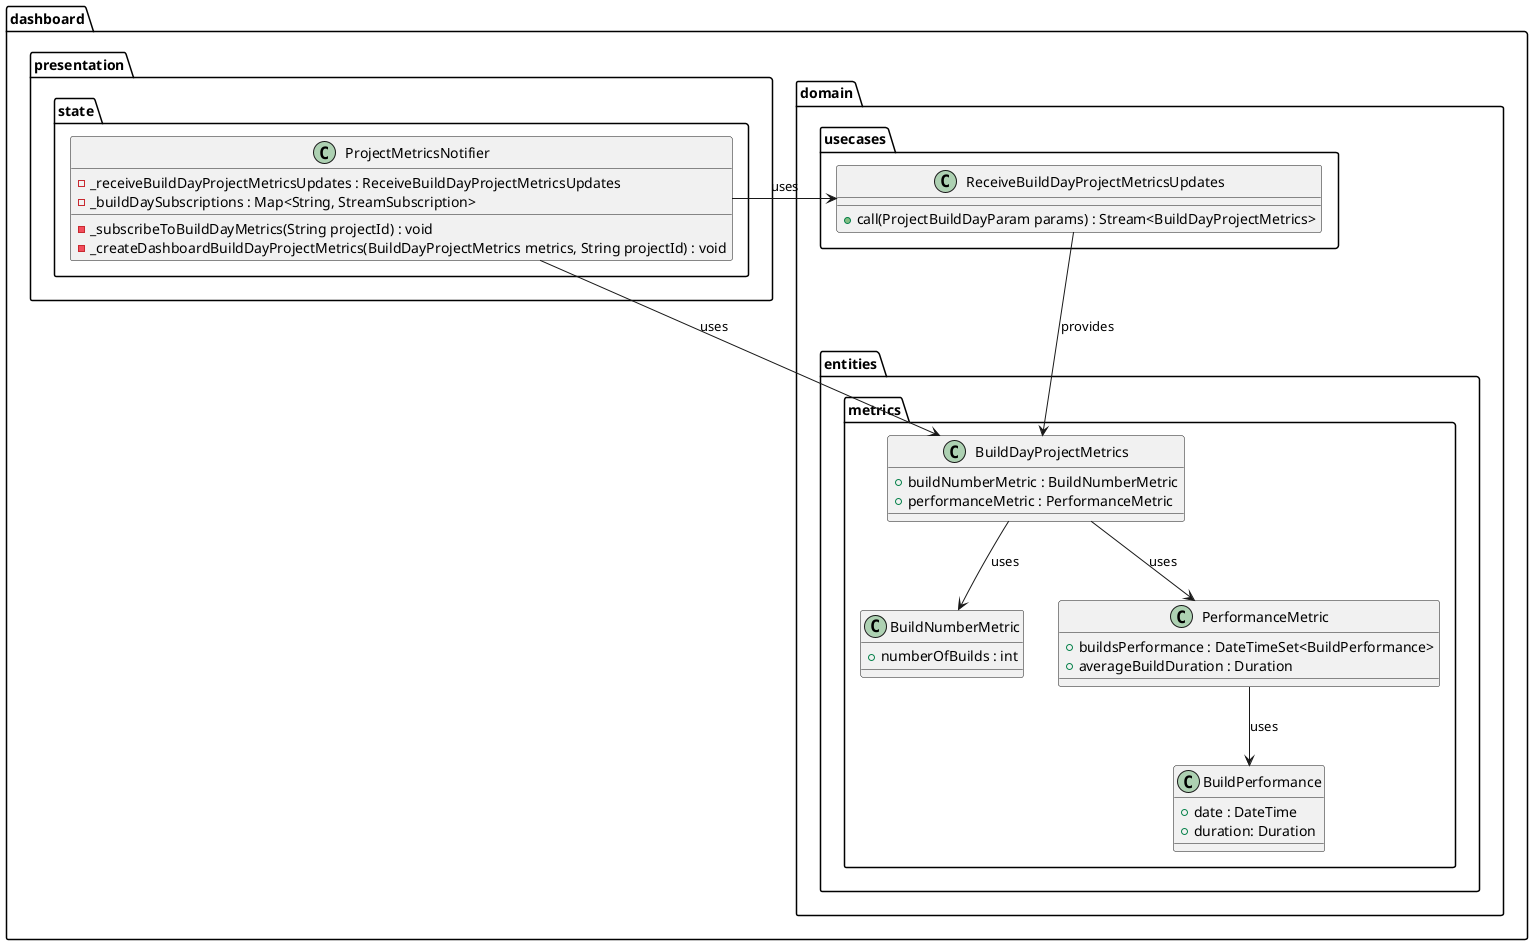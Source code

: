 @startuml build_days_presentation_layer_class_diagram
    package dashboard {
        package domain {
            package entities.metrics {
                class BuildNumberMetric {
                    + numberOfBuilds : int
                }
                class BuildPerformance {
                        + date : DateTime
                        + duration: Duration
                }
                class PerformanceMetric {
                    + buildsPerformance : DateTimeSet<BuildPerformance>
                    + averageBuildDuration : Duration
                }
                class BuildDayProjectMetrics {
                    + buildNumberMetric : BuildNumberMetric
                    + performanceMetric : PerformanceMetric
                }
            }

            package usecases {
                class ReceiveBuildDayProjectMetricsUpdates {
                    + call(ProjectBuildDayParam params) : Stream<BuildDayProjectMetrics>
                }
            }
        }

        package presentation.state {
            class ProjectMetricsNotifier {
                - _receiveBuildDayProjectMetricsUpdates : ReceiveBuildDayProjectMetricsUpdates
                - _buildDaySubscriptions : Map<String, StreamSubscription>
                - _subscribeToBuildDayMetrics(String projectId) : void
                - _createDashboardBuildDayProjectMetrics(BuildDayProjectMetrics metrics, String projectId) : void
            }
        }
    }

    ProjectMetricsNotifier -right-> ReceiveBuildDayProjectMetricsUpdates : uses
    ReceiveBuildDayProjectMetricsUpdates --> BuildDayProjectMetrics : provides
    ProjectMetricsNotifier --> BuildDayProjectMetrics : uses

    BuildDayProjectMetrics --> BuildNumberMetric : uses
    BuildDayProjectMetrics --> PerformanceMetric : uses
    PerformanceMetric --> BuildPerformance : uses
    
@enduml
